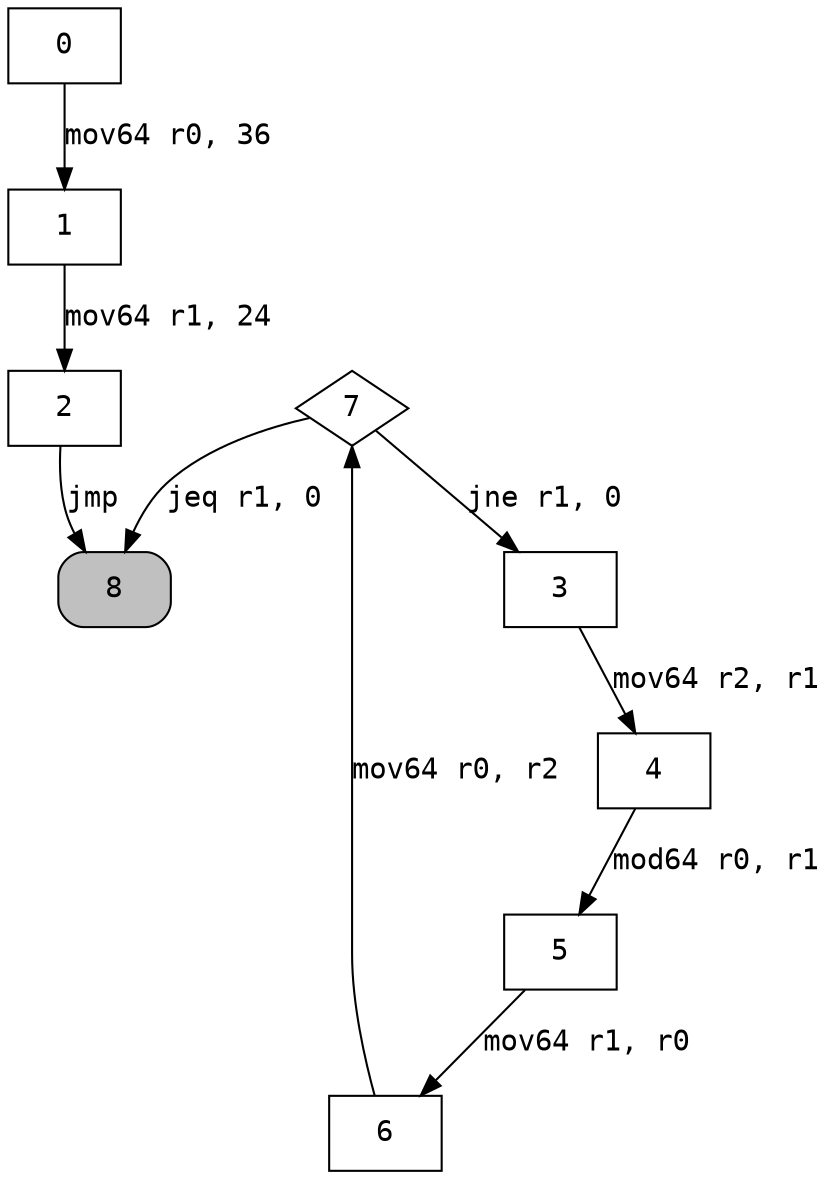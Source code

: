 digraph cfg { 
node [fontname="monospace"];
node [shape=box];
edge [fontname="monospace"];
  0 -> 1 [label="mov64 r0, 36"];
  1 -> 2 [label="mov64 r1, 24"];
  2 -> 8 [label="jmp"];
  3 -> 4 [label="mov64 r2, r1"];
  4 -> 5 [label="mod64 r0, r1"];
  5 -> 6 [label="mov64 r1, r0"];
  6 -> 7 [label="mov64 r0, r2"];
  7 -> 8 [label="jeq r1, 0"];
  7 -> 3 [label="jne r1, 0"];
7 [shape=diamond];
8 [style="rounded,filled",fillcolor=grey];
}